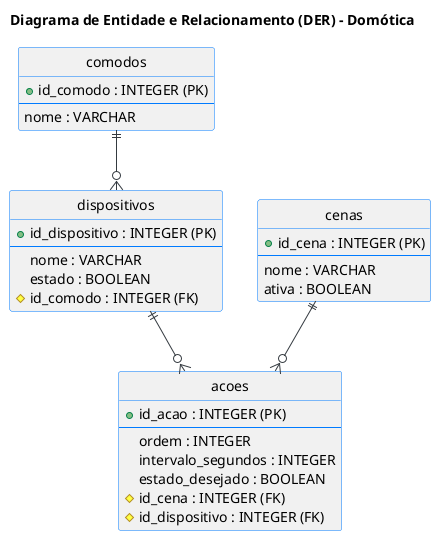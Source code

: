 @startuml
'--- Título ---
title Diagrama de Entidade e Relacionamento (DER) - Domótica

' --- Aparência e Definições ---
!define table(x) class x << (T, #ADD1B2) >>
hide methods
skinparam {
    Style strictuml
    ClassBorderColor #007bff
    ArrowColor #343a40
    DefaultFontName "Segoe UI"
}

' --- Tabelas ---
table(comodos) {
  + id_comodo : INTEGER (PK)
  --
  nome : VARCHAR
}

table(dispositivos) {
  + id_dispositivo : INTEGER (PK)
  --
  nome : VARCHAR
  estado : BOOLEAN
  # id_comodo : INTEGER (FK)
}

table(cenas) {
  + id_cena : INTEGER (PK)
  --
  nome : VARCHAR
  ativa : BOOLEAN
}

table(acoes) {
  + id_acao : INTEGER (PK)
  --
  ordem : INTEGER
  intervalo_segundos : INTEGER
  estado_desejado : BOOLEAN
  # id_cena : INTEGER (FK)
  # id_dispositivo : INTEGER (FK)
}

' --- Relacionamentos ---
comodos ||--o{ dispositivos
cenas ||--o{ acoes
dispositivos ||--o{ acoes

@enduml